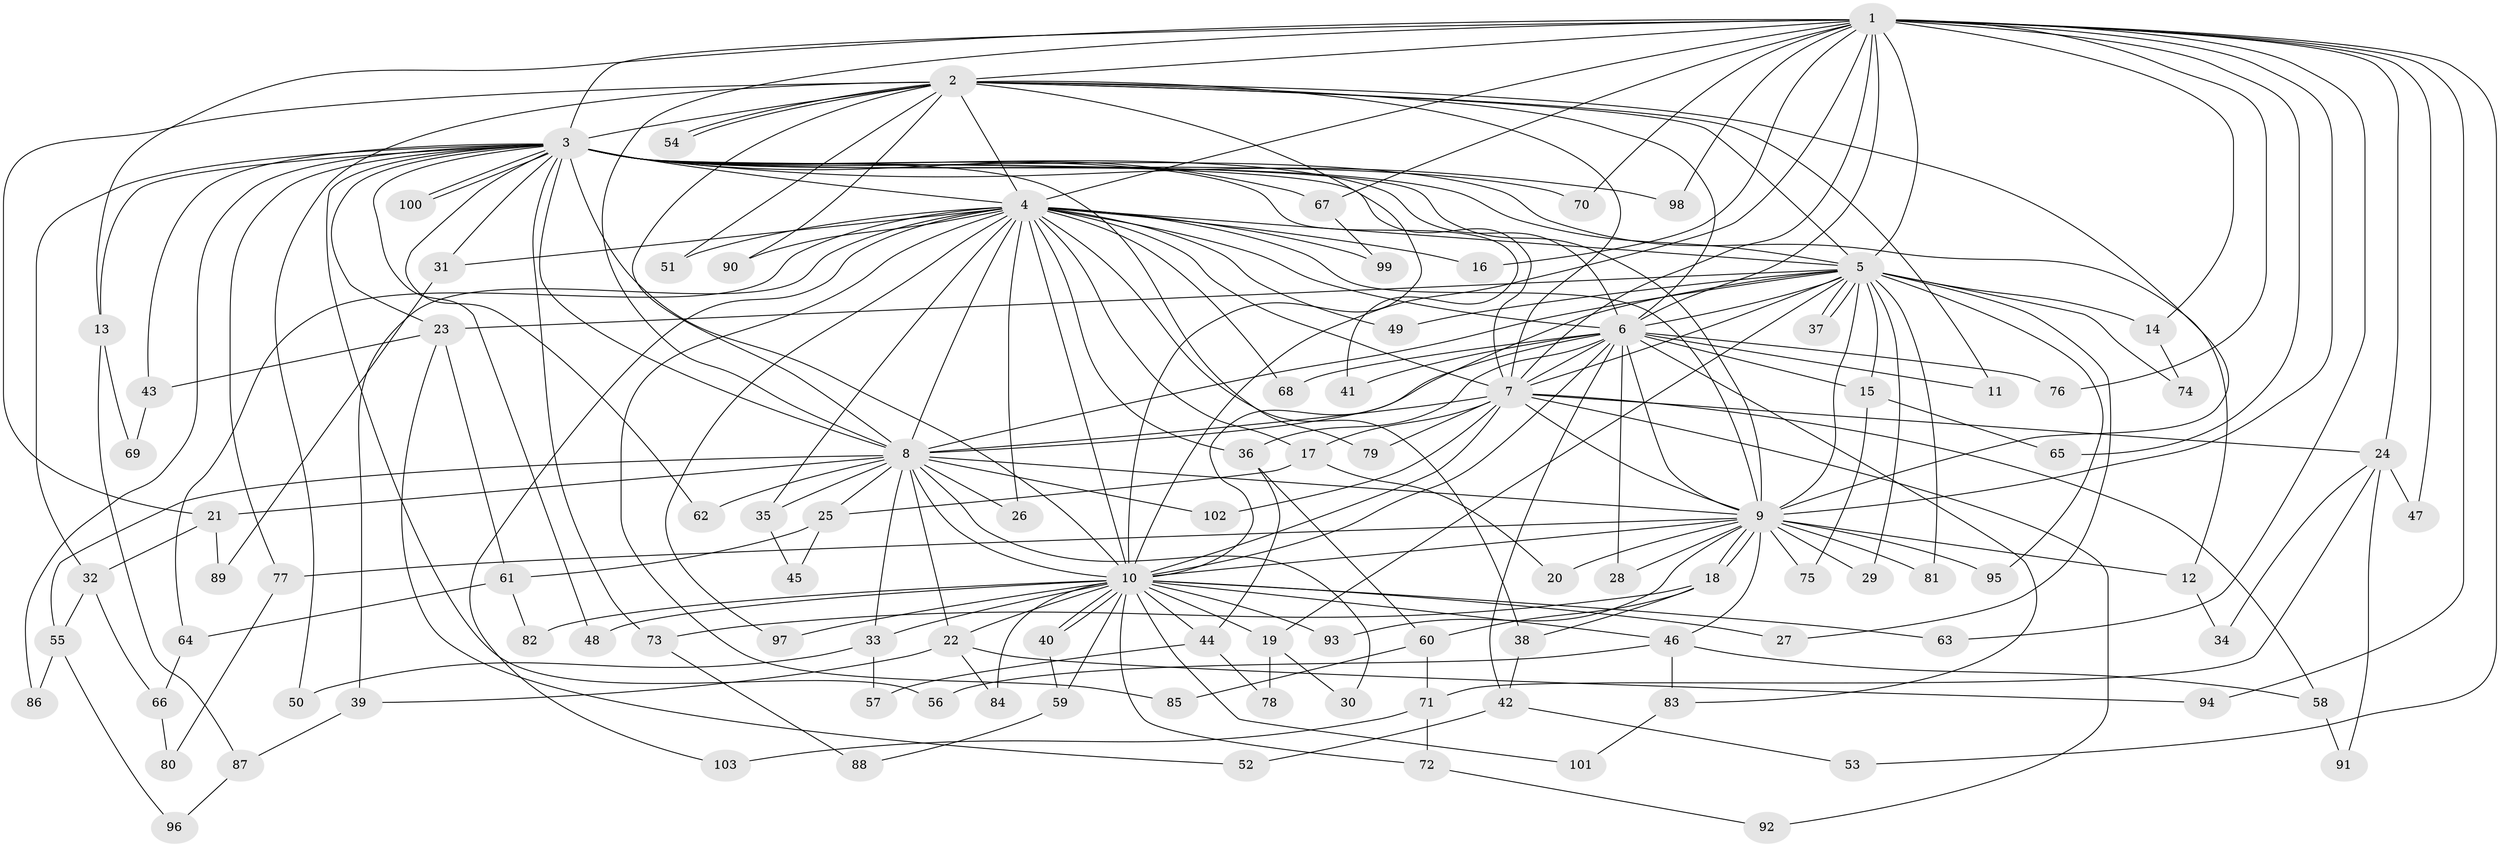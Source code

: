 // Generated by graph-tools (version 1.1) at 2025/11/02/27/25 16:11:00]
// undirected, 103 vertices, 231 edges
graph export_dot {
graph [start="1"]
  node [color=gray90,style=filled];
  1;
  2;
  3;
  4;
  5;
  6;
  7;
  8;
  9;
  10;
  11;
  12;
  13;
  14;
  15;
  16;
  17;
  18;
  19;
  20;
  21;
  22;
  23;
  24;
  25;
  26;
  27;
  28;
  29;
  30;
  31;
  32;
  33;
  34;
  35;
  36;
  37;
  38;
  39;
  40;
  41;
  42;
  43;
  44;
  45;
  46;
  47;
  48;
  49;
  50;
  51;
  52;
  53;
  54;
  55;
  56;
  57;
  58;
  59;
  60;
  61;
  62;
  63;
  64;
  65;
  66;
  67;
  68;
  69;
  70;
  71;
  72;
  73;
  74;
  75;
  76;
  77;
  78;
  79;
  80;
  81;
  82;
  83;
  84;
  85;
  86;
  87;
  88;
  89;
  90;
  91;
  92;
  93;
  94;
  95;
  96;
  97;
  98;
  99;
  100;
  101;
  102;
  103;
  1 -- 2;
  1 -- 3;
  1 -- 4;
  1 -- 5;
  1 -- 6;
  1 -- 7;
  1 -- 8;
  1 -- 9;
  1 -- 10;
  1 -- 13;
  1 -- 14;
  1 -- 16;
  1 -- 24;
  1 -- 47;
  1 -- 53;
  1 -- 63;
  1 -- 65;
  1 -- 67;
  1 -- 70;
  1 -- 76;
  1 -- 94;
  1 -- 98;
  2 -- 3;
  2 -- 4;
  2 -- 5;
  2 -- 6;
  2 -- 7;
  2 -- 8;
  2 -- 9;
  2 -- 10;
  2 -- 11;
  2 -- 21;
  2 -- 50;
  2 -- 51;
  2 -- 54;
  2 -- 54;
  2 -- 90;
  3 -- 4;
  3 -- 5;
  3 -- 6;
  3 -- 7;
  3 -- 8;
  3 -- 9;
  3 -- 10;
  3 -- 12;
  3 -- 13;
  3 -- 23;
  3 -- 31;
  3 -- 32;
  3 -- 41;
  3 -- 43;
  3 -- 48;
  3 -- 56;
  3 -- 62;
  3 -- 67;
  3 -- 70;
  3 -- 73;
  3 -- 77;
  3 -- 79;
  3 -- 86;
  3 -- 98;
  3 -- 100;
  3 -- 100;
  4 -- 5;
  4 -- 6;
  4 -- 7;
  4 -- 8;
  4 -- 9;
  4 -- 10;
  4 -- 16;
  4 -- 17;
  4 -- 26;
  4 -- 31;
  4 -- 35;
  4 -- 36;
  4 -- 38;
  4 -- 39;
  4 -- 49;
  4 -- 51;
  4 -- 64;
  4 -- 68;
  4 -- 85;
  4 -- 90;
  4 -- 97;
  4 -- 99;
  4 -- 103;
  5 -- 6;
  5 -- 7;
  5 -- 8;
  5 -- 9;
  5 -- 10;
  5 -- 14;
  5 -- 15;
  5 -- 19;
  5 -- 23;
  5 -- 27;
  5 -- 29;
  5 -- 37;
  5 -- 37;
  5 -- 49;
  5 -- 74;
  5 -- 81;
  5 -- 95;
  6 -- 7;
  6 -- 8;
  6 -- 9;
  6 -- 10;
  6 -- 11;
  6 -- 15;
  6 -- 28;
  6 -- 36;
  6 -- 41;
  6 -- 42;
  6 -- 68;
  6 -- 76;
  6 -- 83;
  7 -- 8;
  7 -- 9;
  7 -- 10;
  7 -- 17;
  7 -- 24;
  7 -- 58;
  7 -- 79;
  7 -- 92;
  7 -- 102;
  8 -- 9;
  8 -- 10;
  8 -- 21;
  8 -- 22;
  8 -- 25;
  8 -- 26;
  8 -- 30;
  8 -- 33;
  8 -- 35;
  8 -- 55;
  8 -- 62;
  8 -- 102;
  9 -- 10;
  9 -- 12;
  9 -- 18;
  9 -- 18;
  9 -- 20;
  9 -- 28;
  9 -- 29;
  9 -- 46;
  9 -- 75;
  9 -- 77;
  9 -- 81;
  9 -- 93;
  9 -- 95;
  10 -- 19;
  10 -- 22;
  10 -- 27;
  10 -- 33;
  10 -- 40;
  10 -- 40;
  10 -- 44;
  10 -- 46;
  10 -- 48;
  10 -- 59;
  10 -- 63;
  10 -- 72;
  10 -- 82;
  10 -- 84;
  10 -- 93;
  10 -- 97;
  10 -- 101;
  12 -- 34;
  13 -- 69;
  13 -- 87;
  14 -- 74;
  15 -- 65;
  15 -- 75;
  17 -- 20;
  17 -- 25;
  18 -- 38;
  18 -- 60;
  18 -- 73;
  19 -- 30;
  19 -- 78;
  21 -- 32;
  21 -- 89;
  22 -- 39;
  22 -- 84;
  22 -- 94;
  23 -- 43;
  23 -- 52;
  23 -- 61;
  24 -- 34;
  24 -- 47;
  24 -- 71;
  24 -- 91;
  25 -- 45;
  25 -- 61;
  31 -- 89;
  32 -- 55;
  32 -- 66;
  33 -- 50;
  33 -- 57;
  35 -- 45;
  36 -- 44;
  36 -- 60;
  38 -- 42;
  39 -- 87;
  40 -- 59;
  42 -- 52;
  42 -- 53;
  43 -- 69;
  44 -- 57;
  44 -- 78;
  46 -- 56;
  46 -- 58;
  46 -- 83;
  55 -- 86;
  55 -- 96;
  58 -- 91;
  59 -- 88;
  60 -- 71;
  60 -- 85;
  61 -- 64;
  61 -- 82;
  64 -- 66;
  66 -- 80;
  67 -- 99;
  71 -- 72;
  71 -- 103;
  72 -- 92;
  73 -- 88;
  77 -- 80;
  83 -- 101;
  87 -- 96;
}

